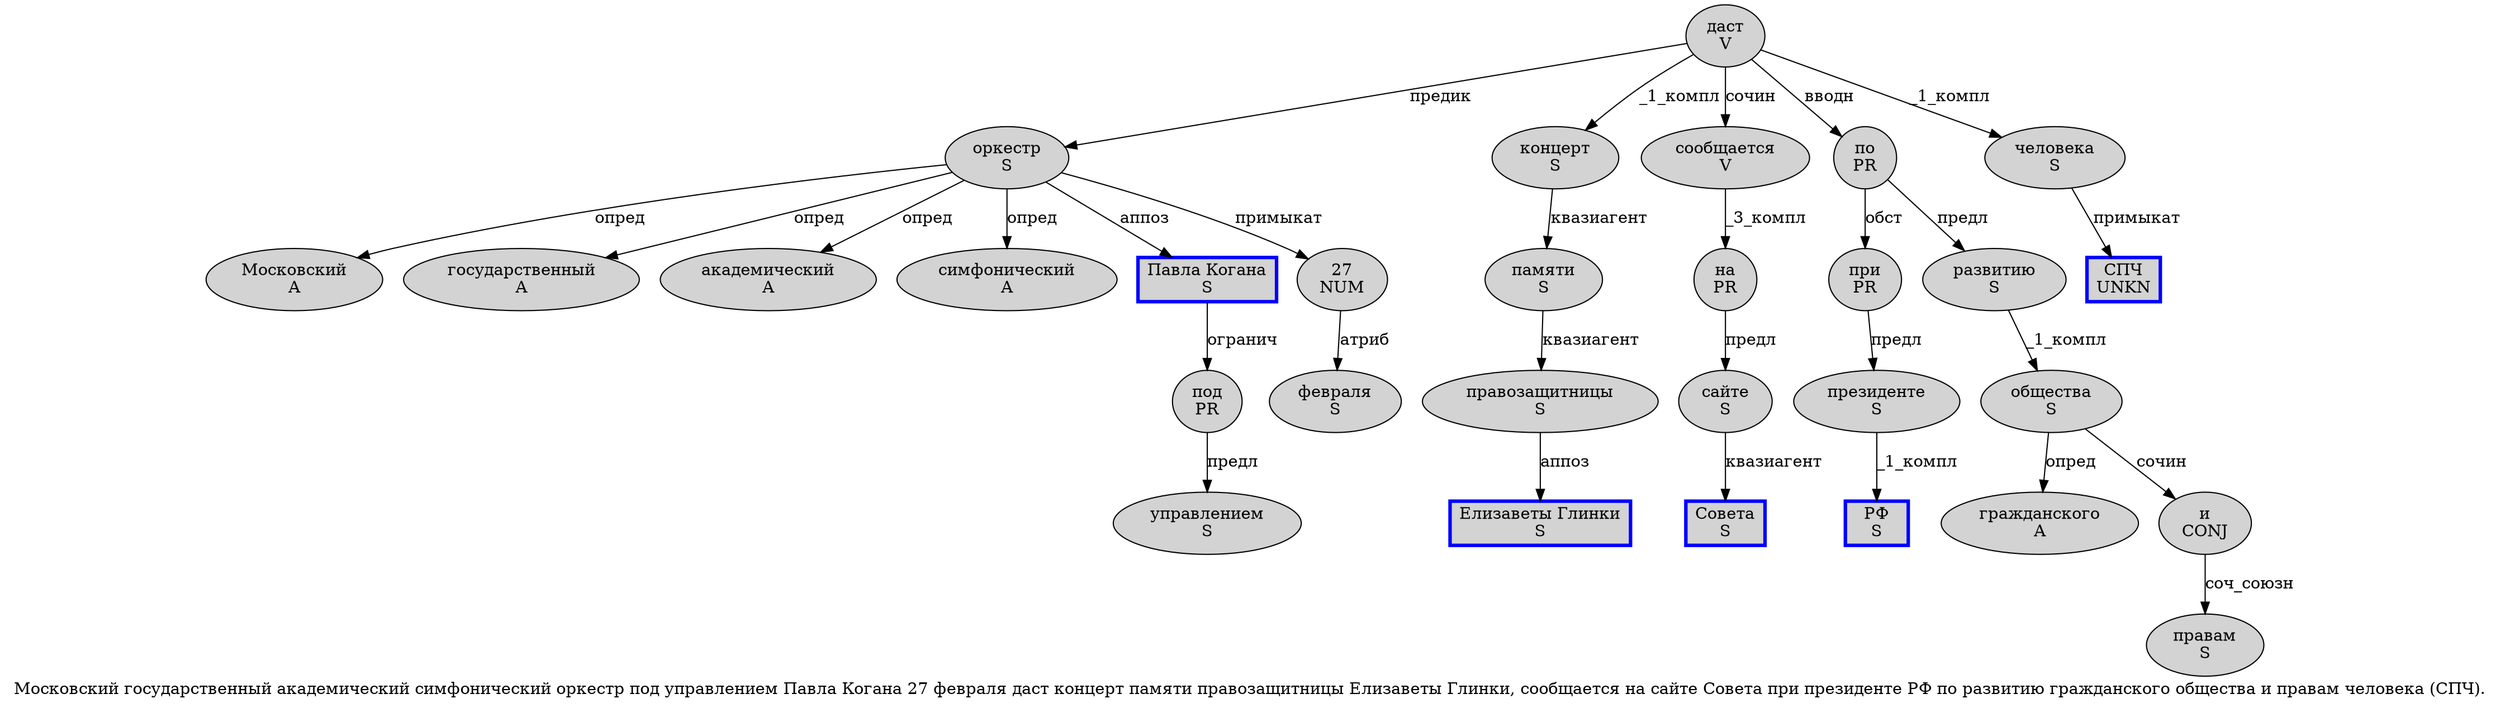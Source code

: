 digraph SENTENCE_1750 {
	graph [label="Московский государственный академический симфонический оркестр под управлением Павла Когана 27 февраля даст концерт памяти правозащитницы Елизаветы Глинки, сообщается на сайте Совета при президенте РФ по развитию гражданского общества и правам человека (СПЧ)."]
	node [style=filled]
		0 [label="Московский
A" color="" fillcolor=lightgray penwidth=1 shape=ellipse]
		1 [label="государственный
A" color="" fillcolor=lightgray penwidth=1 shape=ellipse]
		2 [label="академический
A" color="" fillcolor=lightgray penwidth=1 shape=ellipse]
		3 [label="симфонический
A" color="" fillcolor=lightgray penwidth=1 shape=ellipse]
		4 [label="оркестр
S" color="" fillcolor=lightgray penwidth=1 shape=ellipse]
		5 [label="под
PR" color="" fillcolor=lightgray penwidth=1 shape=ellipse]
		6 [label="управлением
S" color="" fillcolor=lightgray penwidth=1 shape=ellipse]
		7 [label="Павла Когана
S" color=blue fillcolor=lightgray penwidth=3 shape=box]
		8 [label="27
NUM" color="" fillcolor=lightgray penwidth=1 shape=ellipse]
		9 [label="февраля
S" color="" fillcolor=lightgray penwidth=1 shape=ellipse]
		10 [label="даст
V" color="" fillcolor=lightgray penwidth=1 shape=ellipse]
		11 [label="концерт
S" color="" fillcolor=lightgray penwidth=1 shape=ellipse]
		12 [label="памяти
S" color="" fillcolor=lightgray penwidth=1 shape=ellipse]
		13 [label="правозащитницы
S" color="" fillcolor=lightgray penwidth=1 shape=ellipse]
		14 [label="Елизаветы Глинки
S" color=blue fillcolor=lightgray penwidth=3 shape=box]
		16 [label="сообщается
V" color="" fillcolor=lightgray penwidth=1 shape=ellipse]
		17 [label="на
PR" color="" fillcolor=lightgray penwidth=1 shape=ellipse]
		18 [label="сайте
S" color="" fillcolor=lightgray penwidth=1 shape=ellipse]
		19 [label="Совета
S" color=blue fillcolor=lightgray penwidth=3 shape=box]
		20 [label="при
PR" color="" fillcolor=lightgray penwidth=1 shape=ellipse]
		21 [label="президенте
S" color="" fillcolor=lightgray penwidth=1 shape=ellipse]
		22 [label="РФ
S" color=blue fillcolor=lightgray penwidth=3 shape=box]
		23 [label="по
PR" color="" fillcolor=lightgray penwidth=1 shape=ellipse]
		24 [label="развитию
S" color="" fillcolor=lightgray penwidth=1 shape=ellipse]
		25 [label="гражданского
A" color="" fillcolor=lightgray penwidth=1 shape=ellipse]
		26 [label="общества
S" color="" fillcolor=lightgray penwidth=1 shape=ellipse]
		27 [label="и
CONJ" color="" fillcolor=lightgray penwidth=1 shape=ellipse]
		28 [label="правам
S" color="" fillcolor=lightgray penwidth=1 shape=ellipse]
		29 [label="человека
S" color="" fillcolor=lightgray penwidth=1 shape=ellipse]
		31 [label="СПЧ
UNKN" color=blue fillcolor=lightgray penwidth=3 shape=box]
			20 -> 21 [label="предл"]
			8 -> 9 [label="атриб"]
			4 -> 0 [label="опред"]
			4 -> 1 [label="опред"]
			4 -> 2 [label="опред"]
			4 -> 3 [label="опред"]
			4 -> 7 [label="аппоз"]
			4 -> 8 [label="примыкат"]
			26 -> 25 [label="опред"]
			26 -> 27 [label="сочин"]
			27 -> 28 [label="соч_союзн"]
			23 -> 20 [label="обст"]
			23 -> 24 [label="предл"]
			17 -> 18 [label="предл"]
			10 -> 4 [label="предик"]
			10 -> 11 [label="_1_компл"]
			10 -> 16 [label="сочин"]
			10 -> 23 [label="вводн"]
			10 -> 29 [label="_1_компл"]
			11 -> 12 [label="квазиагент"]
			13 -> 14 [label="аппоз"]
			12 -> 13 [label="квазиагент"]
			5 -> 6 [label="предл"]
			16 -> 17 [label="_3_компл"]
			21 -> 22 [label="_1_компл"]
			18 -> 19 [label="квазиагент"]
			24 -> 26 [label="_1_компл"]
			29 -> 31 [label="примыкат"]
			7 -> 5 [label="огранич"]
}